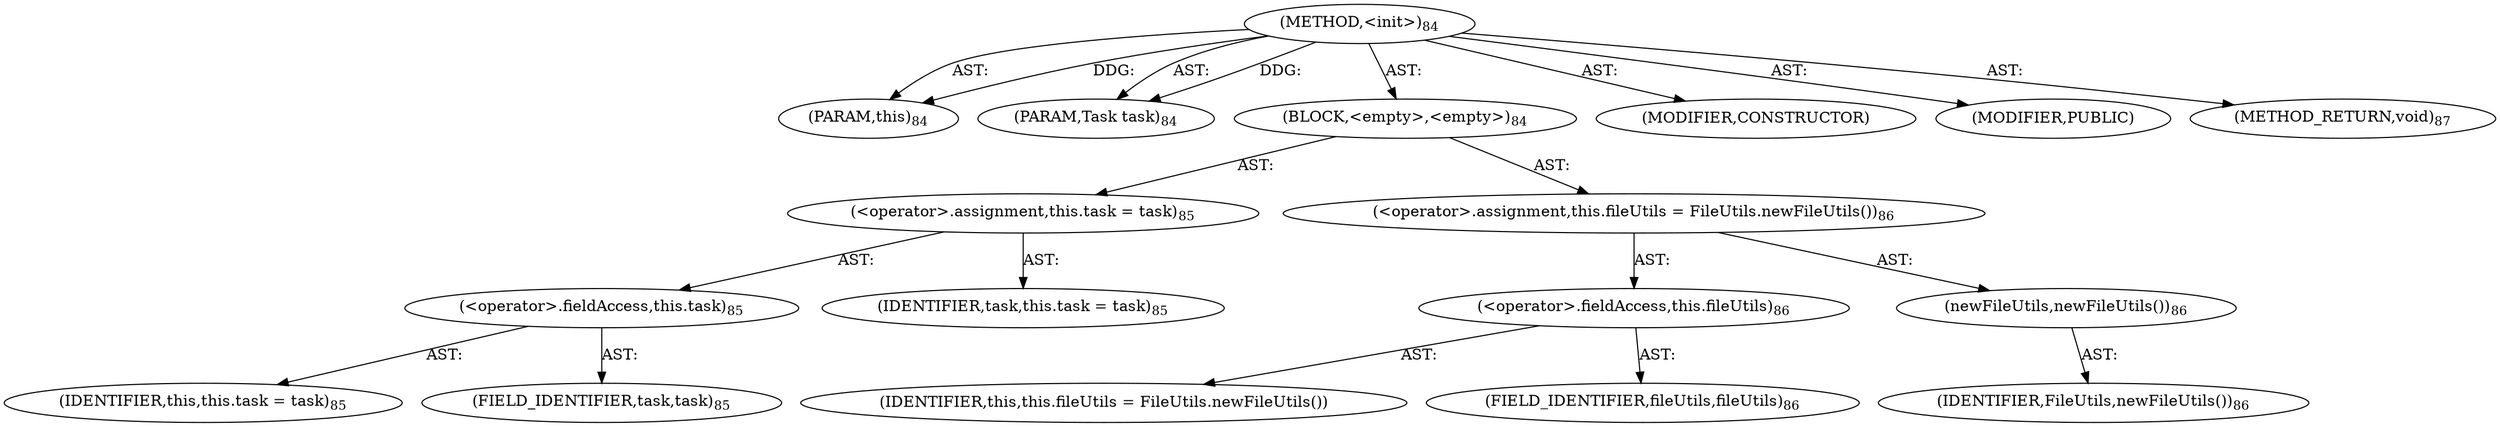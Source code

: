 digraph "&lt;init&gt;" {  
"111669149696" [label = <(METHOD,&lt;init&gt;)<SUB>84</SUB>> ]
"115964116994" [label = <(PARAM,this)<SUB>84</SUB>> ]
"115964116995" [label = <(PARAM,Task task)<SUB>84</SUB>> ]
"25769803776" [label = <(BLOCK,&lt;empty&gt;,&lt;empty&gt;)<SUB>84</SUB>> ]
"30064771072" [label = <(&lt;operator&gt;.assignment,this.task = task)<SUB>85</SUB>> ]
"30064771073" [label = <(&lt;operator&gt;.fieldAccess,this.task)<SUB>85</SUB>> ]
"68719476739" [label = <(IDENTIFIER,this,this.task = task)<SUB>85</SUB>> ]
"55834574848" [label = <(FIELD_IDENTIFIER,task,task)<SUB>85</SUB>> ]
"68719476740" [label = <(IDENTIFIER,task,this.task = task)<SUB>85</SUB>> ]
"30064771074" [label = <(&lt;operator&gt;.assignment,this.fileUtils = FileUtils.newFileUtils())<SUB>86</SUB>> ]
"30064771075" [label = <(&lt;operator&gt;.fieldAccess,this.fileUtils)<SUB>86</SUB>> ]
"68719476741" [label = <(IDENTIFIER,this,this.fileUtils = FileUtils.newFileUtils())> ]
"55834574849" [label = <(FIELD_IDENTIFIER,fileUtils,fileUtils)<SUB>86</SUB>> ]
"30064771076" [label = <(newFileUtils,newFileUtils())<SUB>86</SUB>> ]
"68719476742" [label = <(IDENTIFIER,FileUtils,newFileUtils())<SUB>86</SUB>> ]
"133143986179" [label = <(MODIFIER,CONSTRUCTOR)> ]
"133143986180" [label = <(MODIFIER,PUBLIC)> ]
"128849018880" [label = <(METHOD_RETURN,void)<SUB>87</SUB>> ]
  "111669149696" -> "115964116994"  [ label = "AST: "] 
  "111669149696" -> "115964116995"  [ label = "AST: "] 
  "111669149696" -> "25769803776"  [ label = "AST: "] 
  "111669149696" -> "133143986179"  [ label = "AST: "] 
  "111669149696" -> "133143986180"  [ label = "AST: "] 
  "111669149696" -> "128849018880"  [ label = "AST: "] 
  "25769803776" -> "30064771072"  [ label = "AST: "] 
  "25769803776" -> "30064771074"  [ label = "AST: "] 
  "30064771072" -> "30064771073"  [ label = "AST: "] 
  "30064771072" -> "68719476740"  [ label = "AST: "] 
  "30064771073" -> "68719476739"  [ label = "AST: "] 
  "30064771073" -> "55834574848"  [ label = "AST: "] 
  "30064771074" -> "30064771075"  [ label = "AST: "] 
  "30064771074" -> "30064771076"  [ label = "AST: "] 
  "30064771075" -> "68719476741"  [ label = "AST: "] 
  "30064771075" -> "55834574849"  [ label = "AST: "] 
  "30064771076" -> "68719476742"  [ label = "AST: "] 
  "111669149696" -> "115964116994"  [ label = "DDG: "] 
  "111669149696" -> "115964116995"  [ label = "DDG: "] 
}
